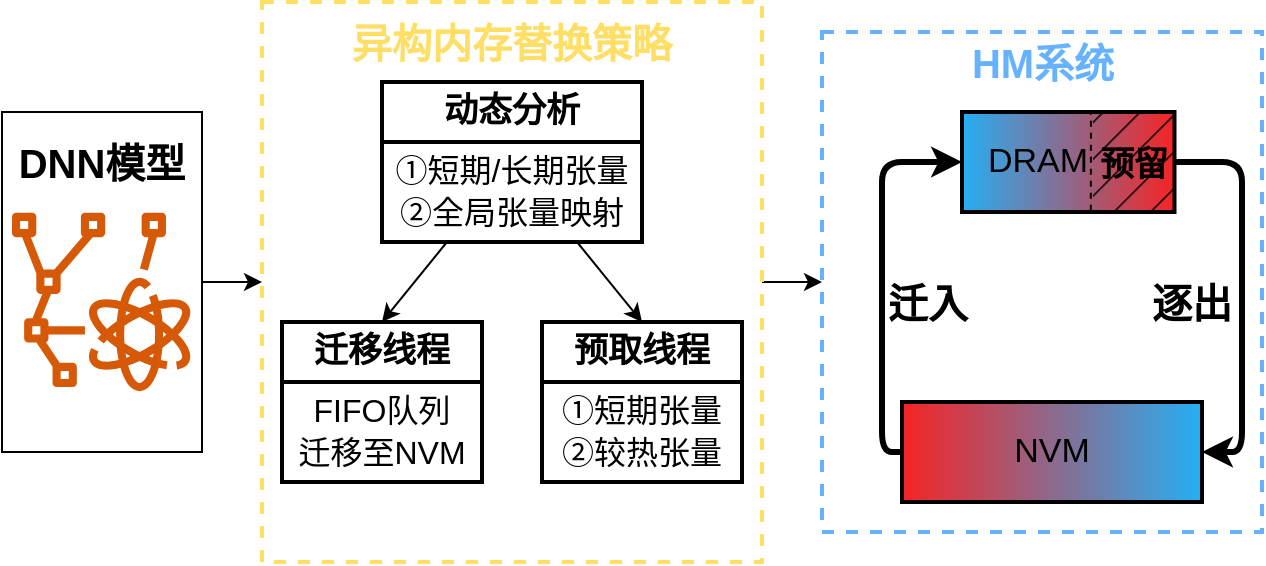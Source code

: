 <mxfile version="20.8.23" type="github">
  <diagram name="第 1 页" id="1H0Z8F8A4EUNBeRVlE7c">
    <mxGraphModel dx="837" dy="484" grid="1" gridSize="10" guides="1" tooltips="1" connect="1" arrows="1" fold="1" page="1" pageScale="1" pageWidth="827" pageHeight="1169" math="0" shadow="0">
      <root>
        <mxCell id="0" />
        <mxCell id="1" parent="0" />
        <mxCell id="yDM1J8T15Cod_9oeqZbb-32" style="edgeStyle=orthogonalEdgeStyle;rounded=0;orthogonalLoop=1;jettySize=auto;html=1;entryX=0;entryY=0.5;entryDx=0;entryDy=0;strokeWidth=1;fontSize=17;fontColor=#000000;" edge="1" parent="1" source="yDM1J8T15Cod_9oeqZbb-1" target="yDM1J8T15Cod_9oeqZbb-31">
          <mxGeometry relative="1" as="geometry" />
        </mxCell>
        <mxCell id="yDM1J8T15Cod_9oeqZbb-1" value="" style="rounded=0;whiteSpace=wrap;html=1;" vertex="1" parent="1">
          <mxGeometry x="130" y="220" width="100" height="170" as="geometry" />
        </mxCell>
        <mxCell id="yDM1J8T15Cod_9oeqZbb-2" value="&lt;b&gt;&lt;font style=&quot;font-size: 20px;&quot;&gt;DNN模型&lt;/font&gt;&lt;/b&gt;" style="text;html=1;strokeColor=none;fillColor=none;align=center;verticalAlign=middle;whiteSpace=wrap;rounded=0;" vertex="1" parent="1">
          <mxGeometry x="130" y="230" width="100" height="30" as="geometry" />
        </mxCell>
        <mxCell id="yDM1J8T15Cod_9oeqZbb-4" value="" style="rounded=0;whiteSpace=wrap;html=1;fontSize=20;dashed=1;strokeColor=#66B2FF;strokeWidth=2;" vertex="1" parent="1">
          <mxGeometry x="540" y="180" width="220" height="250" as="geometry" />
        </mxCell>
        <mxCell id="yDM1J8T15Cod_9oeqZbb-5" value="&lt;font color=&quot;#66b2ff&quot;&gt;&lt;b&gt;HM系统&lt;/b&gt;&lt;/font&gt;" style="text;html=1;strokeColor=none;fillColor=none;align=center;verticalAlign=middle;whiteSpace=wrap;rounded=0;fontSize=20;" vertex="1" parent="1">
          <mxGeometry x="607.5" y="180" width="85" height="30" as="geometry" />
        </mxCell>
        <mxCell id="yDM1J8T15Cod_9oeqZbb-9" value="" style="sketch=0;outlineConnect=0;fontColor=#232F3E;gradientColor=none;fillColor=#d55907;strokeColor=none;dashed=0;verticalLabelPosition=bottom;verticalAlign=top;align=center;html=1;fontSize=12;fontStyle=0;aspect=fixed;pointerEvents=1;shape=mxgraph.aws4.braket_tensor_network;strokeWidth=2;" vertex="1" parent="1">
          <mxGeometry x="135" y="270" width="90" height="90" as="geometry" />
        </mxCell>
        <mxCell id="yDM1J8T15Cod_9oeqZbb-17" style="edgeStyle=orthogonalEdgeStyle;rounded=1;orthogonalLoop=1;jettySize=auto;html=1;exitX=0;exitY=0.5;exitDx=0;exitDy=0;entryX=0;entryY=0.5;entryDx=0;entryDy=0;fontSize=11;fontColor=default;strokeWidth=3;" edge="1" parent="1" source="yDM1J8T15Cod_9oeqZbb-22" target="yDM1J8T15Cod_9oeqZbb-21">
          <mxGeometry relative="1" as="geometry">
            <mxPoint x="540" y="390" as="sourcePoint" />
            <mxPoint x="560" y="260" as="targetPoint" />
            <Array as="points">
              <mxPoint x="570" y="390" />
              <mxPoint x="570" y="245" />
            </Array>
          </mxGeometry>
        </mxCell>
        <mxCell id="yDM1J8T15Cod_9oeqZbb-19" style="edgeStyle=orthogonalEdgeStyle;rounded=1;orthogonalLoop=1;jettySize=auto;html=1;strokeWidth=3;fontSize=11;fontColor=default;entryX=1;entryY=0.5;entryDx=0;entryDy=0;exitX=1;exitY=0.5;exitDx=0;exitDy=0;" edge="1" parent="1" source="yDM1J8T15Cod_9oeqZbb-21">
          <mxGeometry relative="1" as="geometry">
            <mxPoint x="710" y="240" as="sourcePoint" />
            <mxPoint x="730" y="390" as="targetPoint" />
            <Array as="points">
              <mxPoint x="750" y="245" />
              <mxPoint x="750" y="390" />
            </Array>
          </mxGeometry>
        </mxCell>
        <mxCell id="yDM1J8T15Cod_9oeqZbb-20" value="&lt;b&gt;&lt;font color=&quot;#000000&quot;&gt;迁入&lt;/font&gt;&lt;/b&gt;" style="text;html=1;strokeColor=none;fillColor=none;align=center;verticalAlign=middle;whiteSpace=wrap;rounded=0;fontSize=20;fontColor=#66B2FF;" vertex="1" parent="1">
          <mxGeometry x="567.5" y="300" width="50" height="30" as="geometry" />
        </mxCell>
        <mxCell id="yDM1J8T15Cod_9oeqZbb-21" value="" style="rounded=0;whiteSpace=wrap;html=1;shadow=0;strokeColor=default;strokeWidth=2;fontSize=20;fontColor=#000000;fillColor=#25aff4;gradientColor=#f52424;gradientDirection=east;" vertex="1" parent="1">
          <mxGeometry x="610" y="220" width="106.25" height="50" as="geometry" />
        </mxCell>
        <mxCell id="yDM1J8T15Cod_9oeqZbb-22" value="" style="rounded=0;whiteSpace=wrap;html=1;shadow=0;strokeColor=default;strokeWidth=2;fontSize=20;fontColor=#000000;fillColor=#25aff4;gradientColor=#f52424;gradientDirection=west;" vertex="1" parent="1">
          <mxGeometry x="580" y="365" width="150" height="50" as="geometry" />
        </mxCell>
        <mxCell id="yDM1J8T15Cod_9oeqZbb-23" value="&lt;font style=&quot;font-size: 17px;&quot;&gt;&lt;b&gt;预留&lt;/b&gt;&lt;/font&gt;" style="text;html=1;strokeColor=none;fillColor=none;align=center;verticalAlign=middle;whiteSpace=wrap;rounded=0;fontSize=20;fontColor=#000000;" vertex="1" parent="1">
          <mxGeometry x="677.5" y="230" width="35.5" height="30" as="geometry" />
        </mxCell>
        <mxCell id="yDM1J8T15Cod_9oeqZbb-25" value="" style="endArrow=none;dashed=1;html=1;rounded=0;strokeWidth=1;fontSize=20;fontColor=#000000;exitX=0.606;exitY=0.988;exitDx=0;exitDy=0;exitPerimeter=0;entryX=0.607;entryY=0;entryDx=0;entryDy=0;entryPerimeter=0;" edge="1" parent="1" source="yDM1J8T15Cod_9oeqZbb-21" target="yDM1J8T15Cod_9oeqZbb-21">
          <mxGeometry width="50" height="50" relative="1" as="geometry">
            <mxPoint x="651.737" y="269" as="sourcePoint" />
            <mxPoint x="653.5" y="220" as="targetPoint" />
          </mxGeometry>
        </mxCell>
        <mxCell id="yDM1J8T15Cod_9oeqZbb-26" value="&lt;font color=&quot;#000000&quot;&gt;&lt;b&gt;逐出&lt;/b&gt;&lt;/font&gt;" style="text;html=1;strokeColor=none;fillColor=none;align=center;verticalAlign=middle;whiteSpace=wrap;rounded=0;fontSize=20;fontColor=#66B2FF;" vertex="1" parent="1">
          <mxGeometry x="700" y="300" width="50" height="30" as="geometry" />
        </mxCell>
        <mxCell id="yDM1J8T15Cod_9oeqZbb-27" value="DRAM" style="text;html=1;strokeColor=none;fillColor=none;align=center;verticalAlign=middle;whiteSpace=wrap;rounded=0;fontSize=17;fontColor=#000000;" vertex="1" parent="1">
          <mxGeometry x="617.5" y="230" width="60" height="30" as="geometry" />
        </mxCell>
        <mxCell id="yDM1J8T15Cod_9oeqZbb-28" value="NVM" style="text;html=1;strokeColor=none;fillColor=none;align=center;verticalAlign=middle;whiteSpace=wrap;rounded=0;fontSize=17;fontColor=#000000;" vertex="1" parent="1">
          <mxGeometry x="625" y="375" width="60" height="30" as="geometry" />
        </mxCell>
        <mxCell id="yDM1J8T15Cod_9oeqZbb-33" style="edgeStyle=orthogonalEdgeStyle;rounded=0;orthogonalLoop=1;jettySize=auto;html=1;exitX=1;exitY=0.5;exitDx=0;exitDy=0;entryX=0;entryY=0.5;entryDx=0;entryDy=0;strokeWidth=1;fontSize=17;fontColor=#000000;" edge="1" parent="1" source="yDM1J8T15Cod_9oeqZbb-31" target="yDM1J8T15Cod_9oeqZbb-4">
          <mxGeometry relative="1" as="geometry" />
        </mxCell>
        <mxCell id="yDM1J8T15Cod_9oeqZbb-31" value="" style="rounded=0;whiteSpace=wrap;html=1;fontSize=20;dashed=1;strokeColor=#ffde66;strokeWidth=2;" vertex="1" parent="1">
          <mxGeometry x="260" y="165" width="250" height="280" as="geometry" />
        </mxCell>
        <mxCell id="yDM1J8T15Cod_9oeqZbb-34" value="动态分析" style="swimlane;whiteSpace=wrap;html=1;shadow=0;sketch=0;fillStyle=hachure;strokeColor=#000000;strokeWidth=2;fontSize=17;fontColor=#000000;fillColor=none;gradientColor=#f52424;gradientDirection=west;startSize=30;" vertex="1" parent="1">
          <mxGeometry x="320" y="205" width="130" height="80" as="geometry" />
        </mxCell>
        <mxCell id="yDM1J8T15Cod_9oeqZbb-35" value="&lt;font style=&quot;font-size: 16px;&quot;&gt;①短期/长期张量&lt;br&gt;②全局张量映射&lt;/font&gt;" style="text;html=1;strokeColor=none;fillColor=none;align=center;verticalAlign=middle;whiteSpace=wrap;rounded=0;fontSize=17;fontColor=#000000;" vertex="1" parent="yDM1J8T15Cod_9oeqZbb-34">
          <mxGeometry y="30" width="130" height="50" as="geometry" />
        </mxCell>
        <mxCell id="yDM1J8T15Cod_9oeqZbb-37" value="迁移线程" style="swimlane;whiteSpace=wrap;html=1;shadow=0;sketch=0;fillStyle=hachure;strokeColor=#000000;strokeWidth=2;fontSize=17;fontColor=#000000;fillColor=none;gradientColor=#f52424;gradientDirection=west;startSize=30;" vertex="1" parent="1">
          <mxGeometry x="270" y="325" width="100" height="80" as="geometry" />
        </mxCell>
        <mxCell id="yDM1J8T15Cod_9oeqZbb-42" value="&lt;span style=&quot;font-size: 16px;&quot;&gt;FIFO队列&lt;br&gt;迁移至NVM&lt;br&gt;&lt;/span&gt;" style="text;html=1;strokeColor=none;fillColor=none;align=center;verticalAlign=middle;whiteSpace=wrap;rounded=0;fontSize=17;fontColor=#000000;" vertex="1" parent="yDM1J8T15Cod_9oeqZbb-37">
          <mxGeometry y="30" width="100" height="50" as="geometry" />
        </mxCell>
        <mxCell id="yDM1J8T15Cod_9oeqZbb-39" value="预取线程" style="swimlane;whiteSpace=wrap;html=1;shadow=0;sketch=0;fillStyle=hachure;strokeColor=#000000;strokeWidth=2;fontSize=17;fontColor=#000000;fillColor=none;gradientColor=#f52424;gradientDirection=west;startSize=30;" vertex="1" parent="1">
          <mxGeometry x="400" y="325" width="100" height="80" as="geometry" />
        </mxCell>
        <mxCell id="yDM1J8T15Cod_9oeqZbb-40" value="&lt;font style=&quot;font-size: 16px;&quot;&gt;①短期张量&lt;br style=&quot;border-color: var(--border-color);&quot;&gt;②较热张量&lt;br&gt;&lt;/font&gt;" style="text;html=1;strokeColor=none;fillColor=none;align=center;verticalAlign=middle;whiteSpace=wrap;rounded=0;fontSize=17;fontColor=#000000;" vertex="1" parent="yDM1J8T15Cod_9oeqZbb-39">
          <mxGeometry y="30" width="100" height="50" as="geometry" />
        </mxCell>
        <mxCell id="yDM1J8T15Cod_9oeqZbb-43" value="" style="endArrow=classic;html=1;rounded=0;strokeWidth=1;fontSize=16;fontColor=#000000;exitX=0.25;exitY=1;exitDx=0;exitDy=0;entryX=0.5;entryY=0;entryDx=0;entryDy=0;" edge="1" parent="1" source="yDM1J8T15Cod_9oeqZbb-35" target="yDM1J8T15Cod_9oeqZbb-37">
          <mxGeometry width="50" height="50" relative="1" as="geometry">
            <mxPoint x="350" y="320" as="sourcePoint" />
            <mxPoint x="400" y="270" as="targetPoint" />
          </mxGeometry>
        </mxCell>
        <mxCell id="yDM1J8T15Cod_9oeqZbb-44" value="" style="endArrow=classic;html=1;rounded=0;strokeWidth=1;fontSize=16;fontColor=#000000;exitX=0.75;exitY=1;exitDx=0;exitDy=0;entryX=0.5;entryY=0;entryDx=0;entryDy=0;" edge="1" parent="1" source="yDM1J8T15Cod_9oeqZbb-35" target="yDM1J8T15Cod_9oeqZbb-39">
          <mxGeometry width="50" height="50" relative="1" as="geometry">
            <mxPoint x="395" y="270" as="sourcePoint" />
            <mxPoint x="330" y="335" as="targetPoint" />
          </mxGeometry>
        </mxCell>
        <mxCell id="yDM1J8T15Cod_9oeqZbb-45" value="" style="rounded=0;whiteSpace=wrap;html=1;shadow=0;sketch=0;fillStyle=hatch;strokeColor=none;strokeWidth=0.5;fontSize=16;fontColor=#000000;fillColor=#000000;gradientColor=none;gradientDirection=west;" vertex="1" parent="1">
          <mxGeometry x="675.25" y="220" width="40" height="50" as="geometry" />
        </mxCell>
        <mxCell id="yDM1J8T15Cod_9oeqZbb-46" value="&lt;font&gt;&lt;b&gt;异构内存替换策略&lt;/b&gt;&lt;/font&gt;" style="text;html=1;strokeColor=none;fillColor=none;align=center;verticalAlign=middle;whiteSpace=wrap;rounded=0;fontSize=20;fontColor=#ffde66;" vertex="1" parent="1">
          <mxGeometry x="300" y="170" width="170" height="30" as="geometry" />
        </mxCell>
      </root>
    </mxGraphModel>
  </diagram>
</mxfile>
